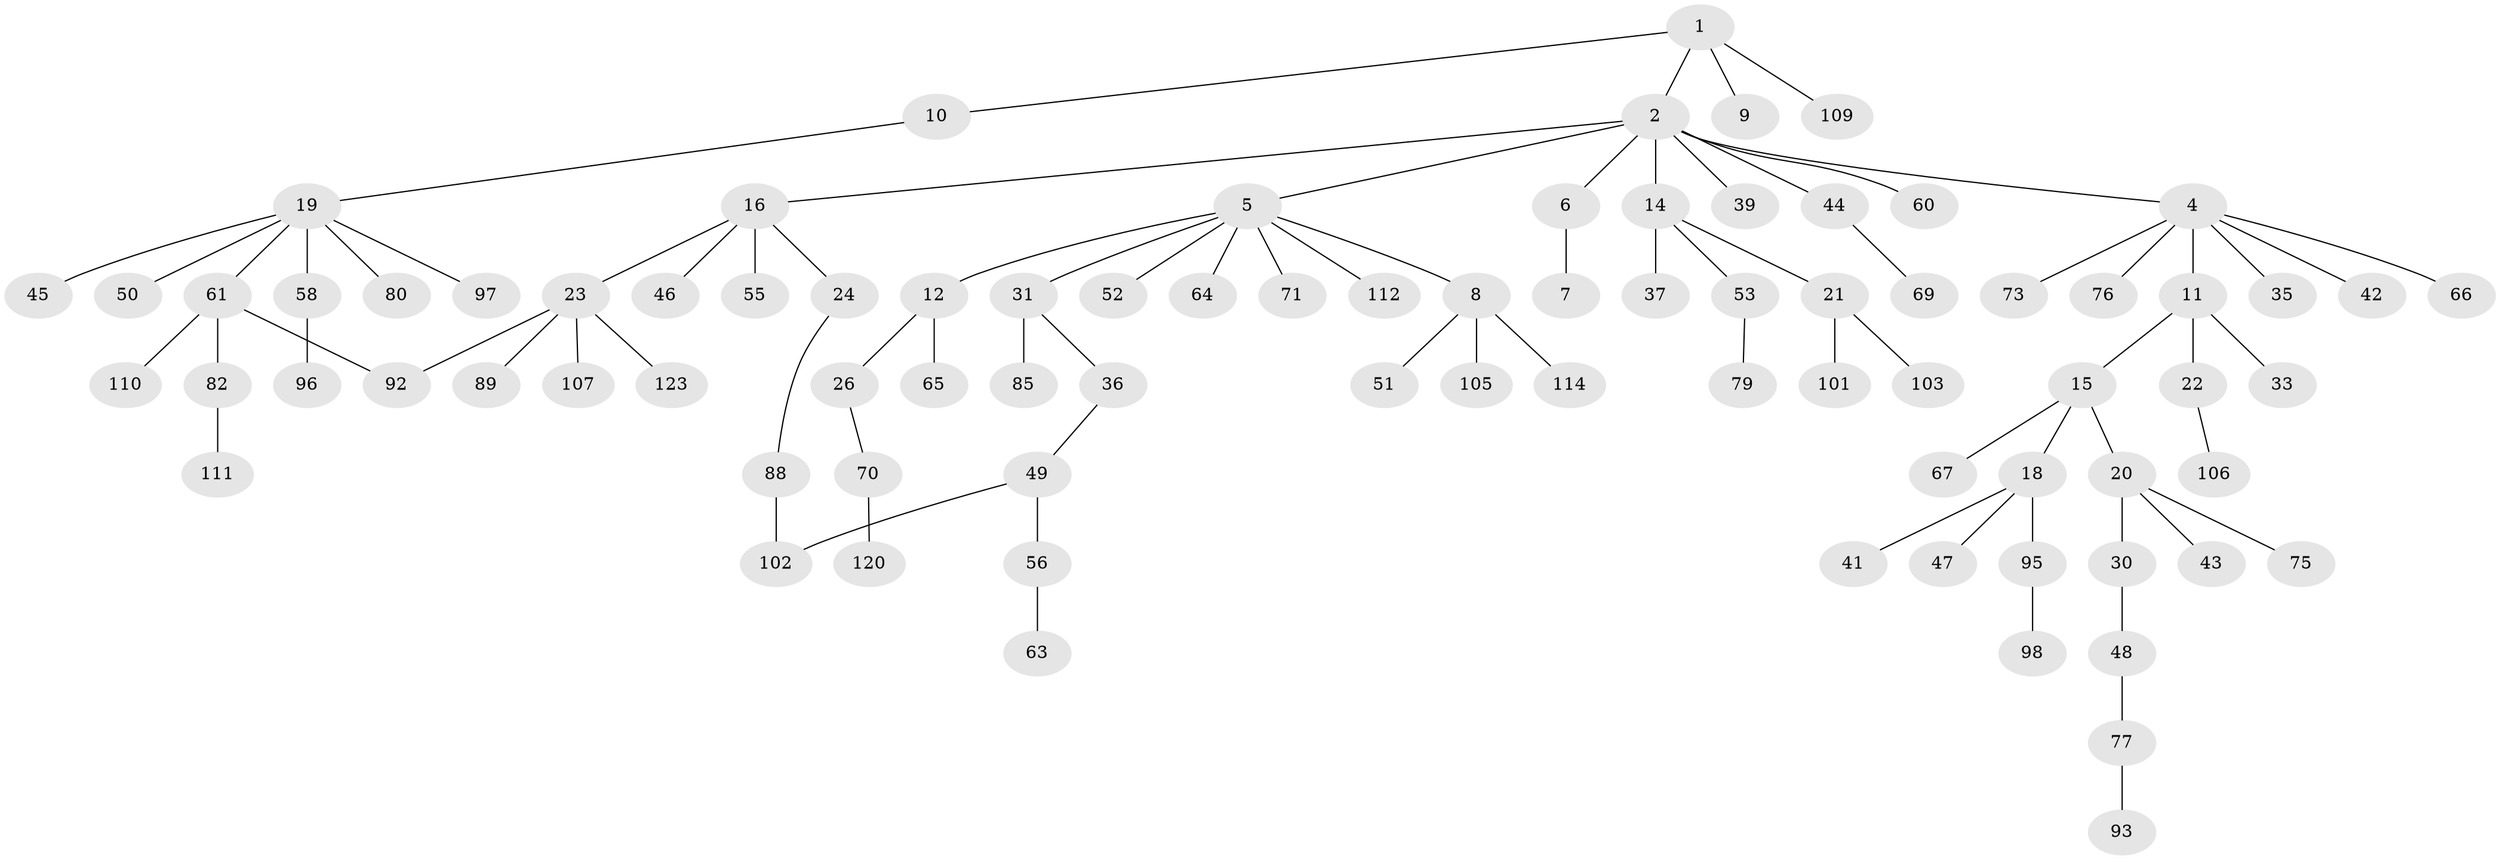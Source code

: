 // original degree distribution, {4: 0.064, 6: 0.024, 5: 0.04, 8: 0.008, 2: 0.312, 3: 0.088, 1: 0.464}
// Generated by graph-tools (version 1.1) at 2025/10/02/27/25 16:10:54]
// undirected, 84 vertices, 85 edges
graph export_dot {
graph [start="1"]
  node [color=gray90,style=filled];
  1 [super="+13"];
  2 [super="+3"];
  4 [super="+59"];
  5 [super="+27"];
  6;
  7 [super="+34"];
  8 [super="+72"];
  9;
  10;
  11 [super="+108"];
  12 [super="+17"];
  14 [super="+25"];
  15;
  16 [super="+90"];
  18 [super="+28"];
  19 [super="+32"];
  20 [super="+29"];
  21 [super="+62"];
  22 [super="+38"];
  23 [super="+40"];
  24;
  26 [super="+54"];
  30;
  31 [super="+68"];
  33;
  35 [super="+78"];
  36 [super="+84"];
  37;
  39 [super="+57"];
  41;
  42;
  43;
  44;
  45;
  46 [super="+83"];
  47;
  48;
  49 [super="+81"];
  50 [super="+119"];
  51;
  52;
  53;
  55;
  56 [super="+74"];
  58;
  60;
  61 [super="+86"];
  63;
  64;
  65 [super="+94"];
  66 [super="+87"];
  67 [super="+100"];
  69 [super="+115"];
  70;
  71 [super="+121"];
  73;
  75 [super="+104"];
  76;
  77 [super="+91"];
  79 [super="+125"];
  80;
  82;
  85;
  88 [super="+124"];
  89;
  92;
  93;
  95;
  96 [super="+99"];
  97 [super="+118"];
  98 [super="+116"];
  101;
  102 [super="+113"];
  103;
  105;
  106;
  107 [super="+117"];
  109;
  110;
  111;
  112;
  114 [super="+122"];
  120;
  123;
  1 -- 2;
  1 -- 9;
  1 -- 10;
  1 -- 109;
  2 -- 4;
  2 -- 6;
  2 -- 14;
  2 -- 44;
  2 -- 16;
  2 -- 5;
  2 -- 39;
  2 -- 60;
  4 -- 11;
  4 -- 35;
  4 -- 42;
  4 -- 66;
  4 -- 73;
  4 -- 76;
  5 -- 8;
  5 -- 12;
  5 -- 31;
  5 -- 71;
  5 -- 64;
  5 -- 112;
  5 -- 52;
  6 -- 7;
  8 -- 51;
  8 -- 105;
  8 -- 114;
  10 -- 19;
  11 -- 15;
  11 -- 22;
  11 -- 33;
  12 -- 26;
  12 -- 65;
  14 -- 21;
  14 -- 37;
  14 -- 53;
  15 -- 18;
  15 -- 20;
  15 -- 67;
  16 -- 23;
  16 -- 24;
  16 -- 46;
  16 -- 55;
  18 -- 95;
  18 -- 41;
  18 -- 47;
  19 -- 45;
  19 -- 97;
  19 -- 80;
  19 -- 50;
  19 -- 58;
  19 -- 61;
  20 -- 30;
  20 -- 43;
  20 -- 75;
  21 -- 101;
  21 -- 103;
  22 -- 106;
  23 -- 123;
  23 -- 92;
  23 -- 89;
  23 -- 107;
  24 -- 88;
  26 -- 70;
  30 -- 48;
  31 -- 36;
  31 -- 85;
  36 -- 49;
  44 -- 69;
  48 -- 77;
  49 -- 56;
  49 -- 102;
  53 -- 79;
  56 -- 63;
  58 -- 96;
  61 -- 82;
  61 -- 92;
  61 -- 110;
  70 -- 120;
  77 -- 93;
  82 -- 111;
  88 -- 102;
  95 -- 98;
}
